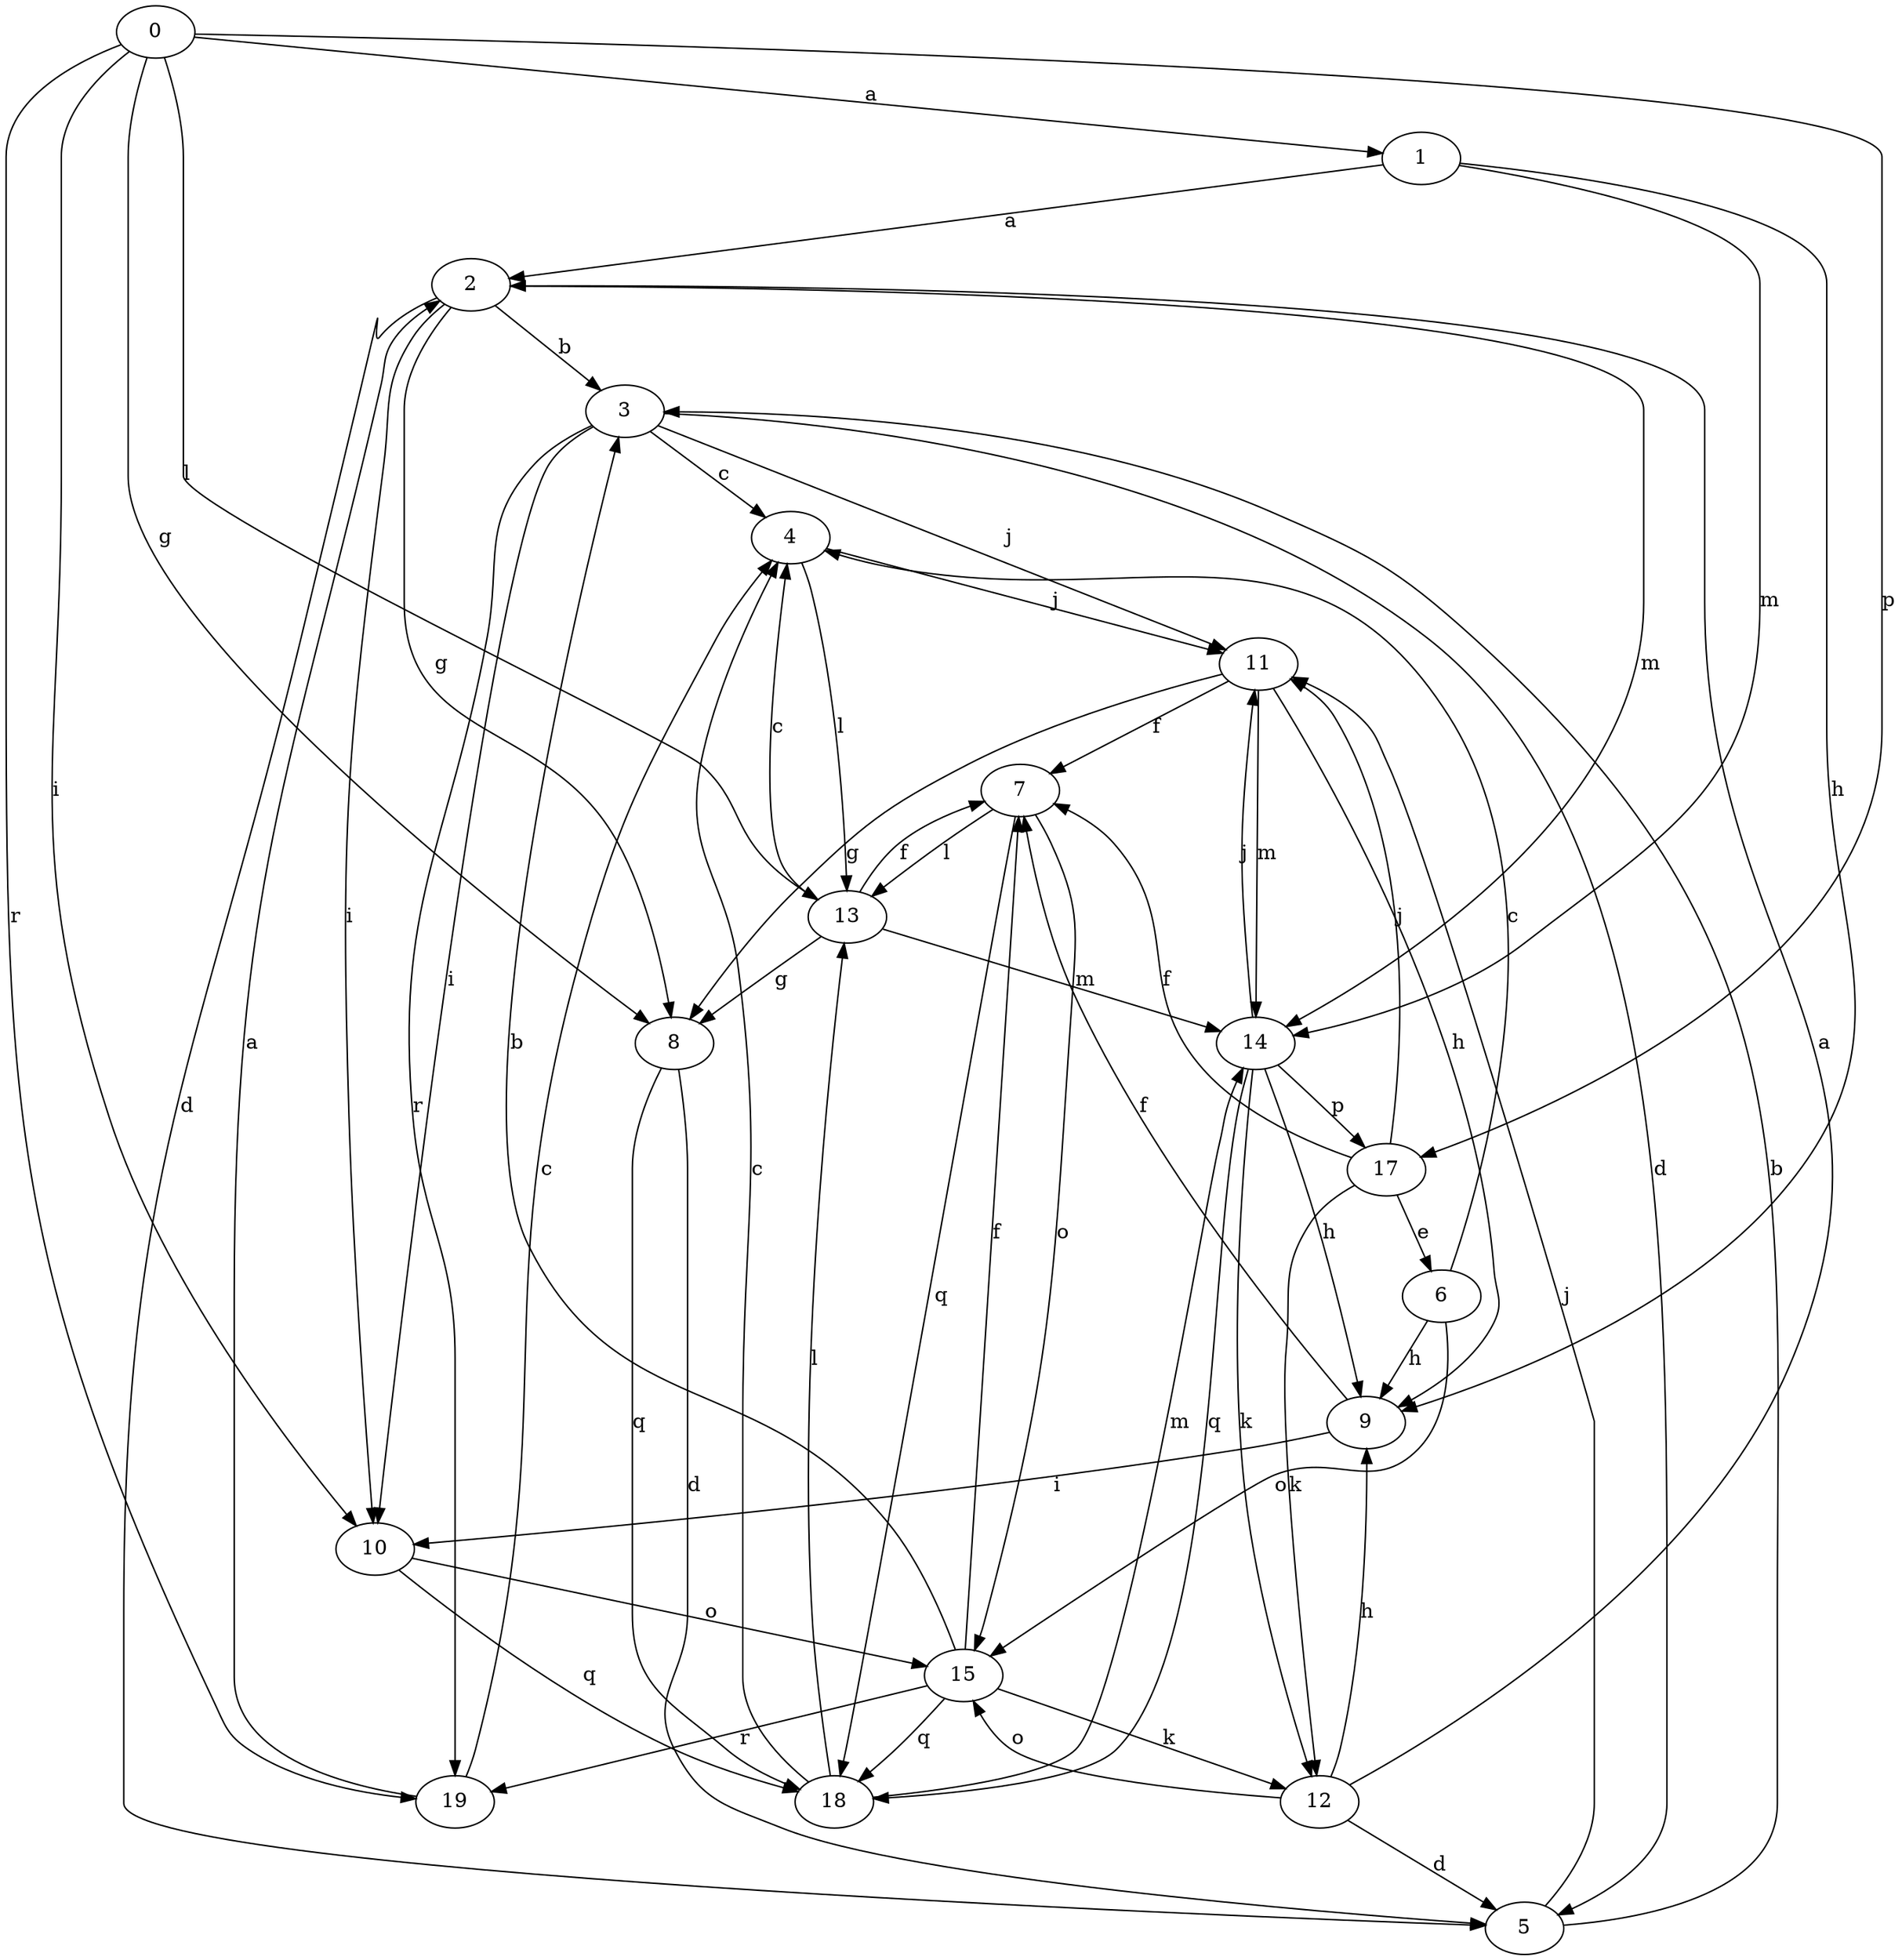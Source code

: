 strict digraph  {
1;
2;
3;
4;
5;
6;
7;
8;
9;
10;
11;
12;
13;
14;
15;
0;
17;
18;
19;
1 -> 2  [label=a];
1 -> 9  [label=h];
1 -> 14  [label=m];
2 -> 3  [label=b];
2 -> 5  [label=d];
2 -> 8  [label=g];
2 -> 10  [label=i];
2 -> 14  [label=m];
3 -> 4  [label=c];
3 -> 5  [label=d];
3 -> 10  [label=i];
3 -> 11  [label=j];
3 -> 19  [label=r];
4 -> 11  [label=j];
4 -> 13  [label=l];
5 -> 3  [label=b];
5 -> 11  [label=j];
6 -> 4  [label=c];
6 -> 9  [label=h];
6 -> 15  [label=o];
7 -> 13  [label=l];
7 -> 15  [label=o];
7 -> 18  [label=q];
8 -> 5  [label=d];
8 -> 18  [label=q];
9 -> 7  [label=f];
9 -> 10  [label=i];
10 -> 15  [label=o];
10 -> 18  [label=q];
11 -> 7  [label=f];
11 -> 8  [label=g];
11 -> 9  [label=h];
11 -> 14  [label=m];
12 -> 2  [label=a];
12 -> 5  [label=d];
12 -> 9  [label=h];
12 -> 15  [label=o];
13 -> 4  [label=c];
13 -> 7  [label=f];
13 -> 8  [label=g];
13 -> 14  [label=m];
14 -> 9  [label=h];
14 -> 11  [label=j];
14 -> 12  [label=k];
14 -> 17  [label=p];
14 -> 18  [label=q];
15 -> 3  [label=b];
15 -> 7  [label=f];
15 -> 12  [label=k];
15 -> 18  [label=q];
15 -> 19  [label=r];
0 -> 1  [label=a];
0 -> 8  [label=g];
0 -> 10  [label=i];
0 -> 13  [label=l];
0 -> 17  [label=p];
0 -> 19  [label=r];
17 -> 6  [label=e];
17 -> 7  [label=f];
17 -> 11  [label=j];
17 -> 12  [label=k];
18 -> 4  [label=c];
18 -> 13  [label=l];
18 -> 14  [label=m];
19 -> 2  [label=a];
19 -> 4  [label=c];
}
